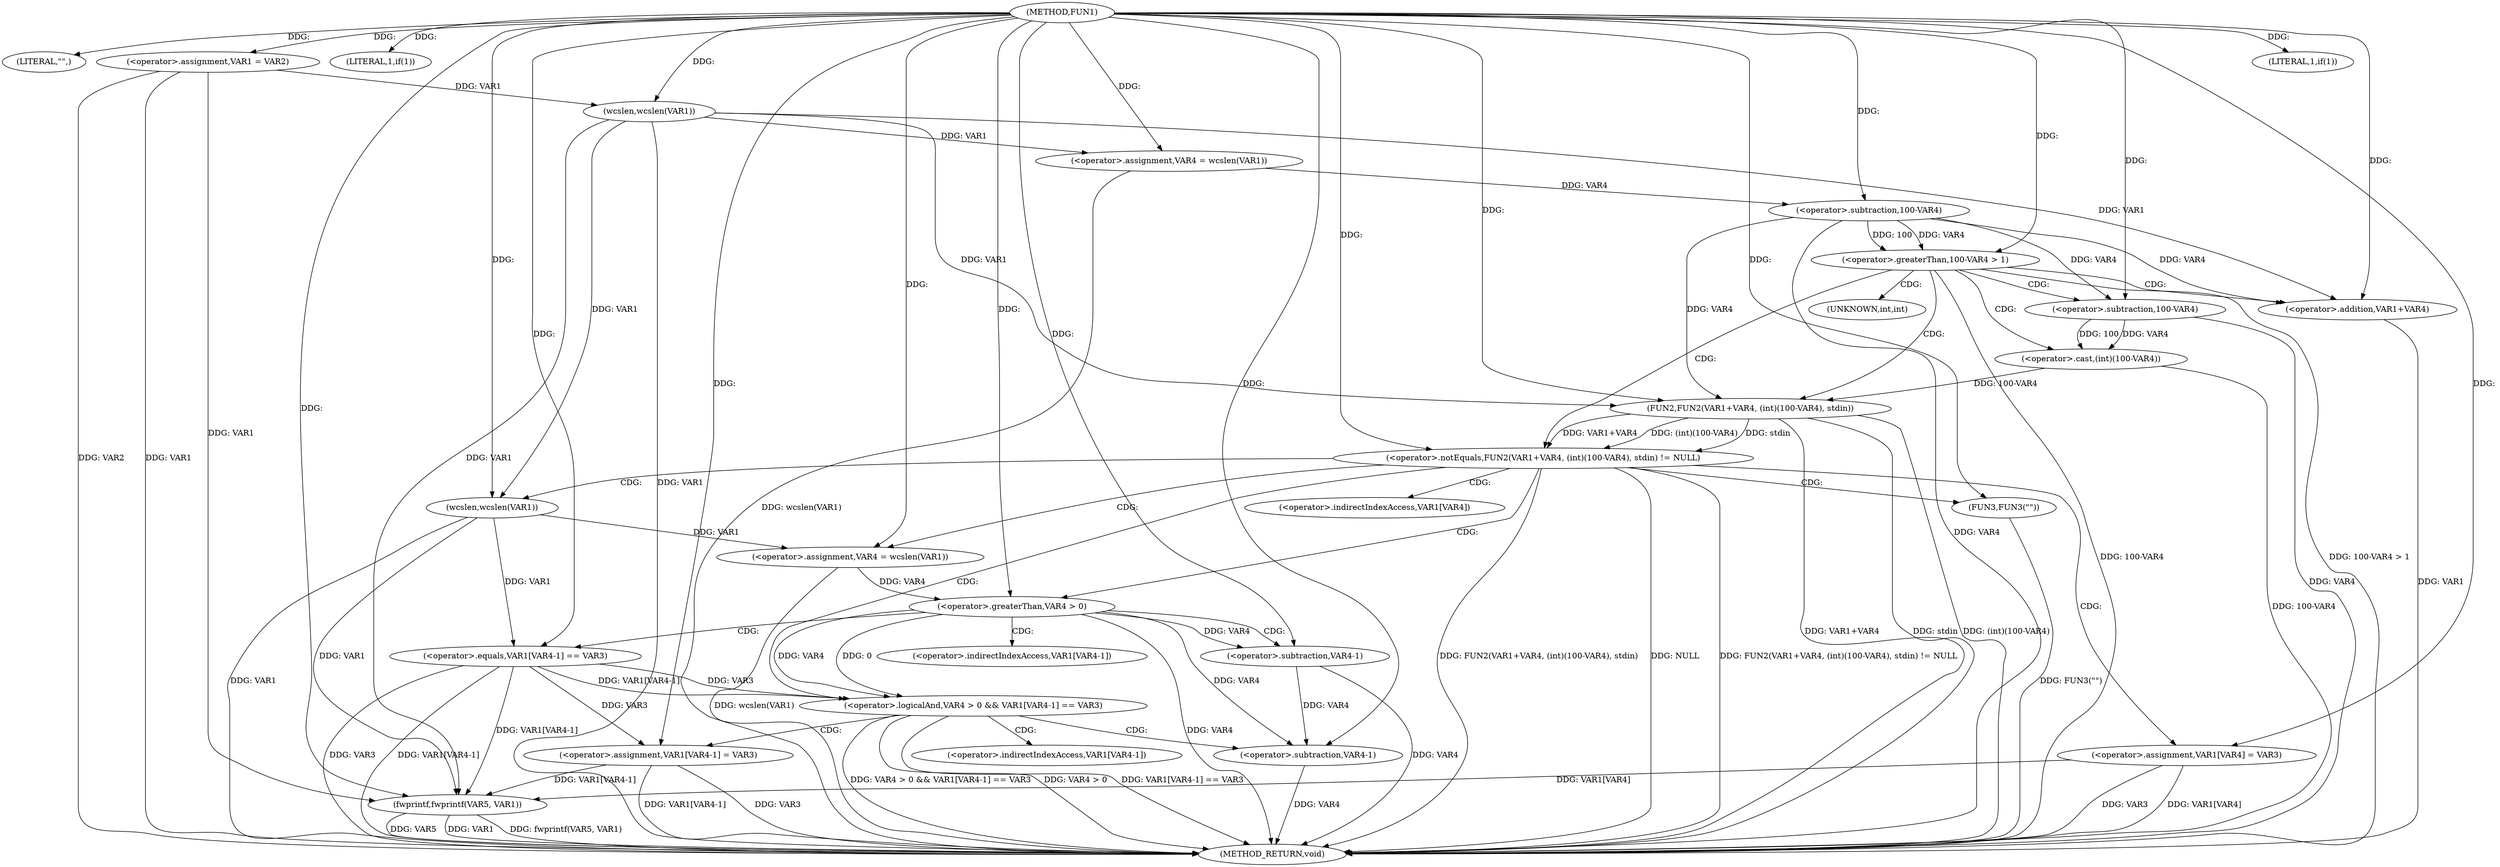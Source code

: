digraph FUN1 {  
"1000100" [label = "(METHOD,FUN1)" ]
"1000176" [label = "(METHOD_RETURN,void)" ]
"1000103" [label = "(LITERAL,\"\",)" ]
"1000104" [label = "(<operator>.assignment,VAR1 = VAR2)" ]
"1000108" [label = "(LITERAL,1,if(1))" ]
"1000112" [label = "(<operator>.assignment,VAR4 = wcslen(VAR1))" ]
"1000114" [label = "(wcslen,wcslen(VAR1))" ]
"1000117" [label = "(<operator>.greaterThan,100-VAR4 > 1)" ]
"1000118" [label = "(<operator>.subtraction,100-VAR4)" ]
"1000124" [label = "(<operator>.notEquals,FUN2(VAR1+VAR4, (int)(100-VAR4), stdin) != NULL)" ]
"1000125" [label = "(FUN2,FUN2(VAR1+VAR4, (int)(100-VAR4), stdin))" ]
"1000126" [label = "(<operator>.addition,VAR1+VAR4)" ]
"1000129" [label = "(<operator>.cast,(int)(100-VAR4))" ]
"1000131" [label = "(<operator>.subtraction,100-VAR4)" ]
"1000137" [label = "(<operator>.assignment,VAR4 = wcslen(VAR1))" ]
"1000139" [label = "(wcslen,wcslen(VAR1))" ]
"1000142" [label = "(<operator>.logicalAnd,VAR4 > 0 && VAR1[VAR4-1] == VAR3)" ]
"1000143" [label = "(<operator>.greaterThan,VAR4 > 0)" ]
"1000146" [label = "(<operator>.equals,VAR1[VAR4-1] == VAR3)" ]
"1000149" [label = "(<operator>.subtraction,VAR4-1)" ]
"1000154" [label = "(<operator>.assignment,VAR1[VAR4-1] = VAR3)" ]
"1000157" [label = "(<operator>.subtraction,VAR4-1)" ]
"1000163" [label = "(FUN3,FUN3(\"\"))" ]
"1000165" [label = "(<operator>.assignment,VAR1[VAR4] = VAR3)" ]
"1000171" [label = "(LITERAL,1,if(1))" ]
"1000173" [label = "(fwprintf,fwprintf(VAR5, VAR1))" ]
"1000130" [label = "(UNKNOWN,int,int)" ]
"1000147" [label = "(<operator>.indirectIndexAccess,VAR1[VAR4-1])" ]
"1000155" [label = "(<operator>.indirectIndexAccess,VAR1[VAR4-1])" ]
"1000166" [label = "(<operator>.indirectIndexAccess,VAR1[VAR4])" ]
  "1000117" -> "1000176"  [ label = "DDG: 100-VAR4 > 1"] 
  "1000125" -> "1000176"  [ label = "DDG: VAR1+VAR4"] 
  "1000142" -> "1000176"  [ label = "DDG: VAR4 > 0 && VAR1[VAR4-1] == VAR3"] 
  "1000124" -> "1000176"  [ label = "DDG: FUN2(VAR1+VAR4, (int)(100-VAR4), stdin)"] 
  "1000165" -> "1000176"  [ label = "DDG: VAR3"] 
  "1000104" -> "1000176"  [ label = "DDG: VAR1"] 
  "1000137" -> "1000176"  [ label = "DDG: wcslen(VAR1)"] 
  "1000114" -> "1000176"  [ label = "DDG: VAR1"] 
  "1000126" -> "1000176"  [ label = "DDG: VAR1"] 
  "1000117" -> "1000176"  [ label = "DDG: 100-VAR4"] 
  "1000142" -> "1000176"  [ label = "DDG: VAR4 > 0"] 
  "1000149" -> "1000176"  [ label = "DDG: VAR4"] 
  "1000146" -> "1000176"  [ label = "DDG: VAR1[VAR4-1]"] 
  "1000112" -> "1000176"  [ label = "DDG: wcslen(VAR1)"] 
  "1000154" -> "1000176"  [ label = "DDG: VAR3"] 
  "1000165" -> "1000176"  [ label = "DDG: VAR1[VAR4]"] 
  "1000139" -> "1000176"  [ label = "DDG: VAR1"] 
  "1000146" -> "1000176"  [ label = "DDG: VAR3"] 
  "1000125" -> "1000176"  [ label = "DDG: (int)(100-VAR4)"] 
  "1000154" -> "1000176"  [ label = "DDG: VAR1[VAR4-1]"] 
  "1000157" -> "1000176"  [ label = "DDG: VAR4"] 
  "1000143" -> "1000176"  [ label = "DDG: VAR4"] 
  "1000125" -> "1000176"  [ label = "DDG: stdin"] 
  "1000131" -> "1000176"  [ label = "DDG: VAR4"] 
  "1000124" -> "1000176"  [ label = "DDG: NULL"] 
  "1000118" -> "1000176"  [ label = "DDG: VAR4"] 
  "1000173" -> "1000176"  [ label = "DDG: fwprintf(VAR5, VAR1)"] 
  "1000163" -> "1000176"  [ label = "DDG: FUN3(\"\")"] 
  "1000142" -> "1000176"  [ label = "DDG: VAR1[VAR4-1] == VAR3"] 
  "1000173" -> "1000176"  [ label = "DDG: VAR5"] 
  "1000104" -> "1000176"  [ label = "DDG: VAR2"] 
  "1000173" -> "1000176"  [ label = "DDG: VAR1"] 
  "1000129" -> "1000176"  [ label = "DDG: 100-VAR4"] 
  "1000124" -> "1000176"  [ label = "DDG: FUN2(VAR1+VAR4, (int)(100-VAR4), stdin) != NULL"] 
  "1000100" -> "1000103"  [ label = "DDG: "] 
  "1000100" -> "1000104"  [ label = "DDG: "] 
  "1000100" -> "1000108"  [ label = "DDG: "] 
  "1000114" -> "1000112"  [ label = "DDG: VAR1"] 
  "1000100" -> "1000112"  [ label = "DDG: "] 
  "1000104" -> "1000114"  [ label = "DDG: VAR1"] 
  "1000100" -> "1000114"  [ label = "DDG: "] 
  "1000118" -> "1000117"  [ label = "DDG: 100"] 
  "1000118" -> "1000117"  [ label = "DDG: VAR4"] 
  "1000100" -> "1000118"  [ label = "DDG: "] 
  "1000112" -> "1000118"  [ label = "DDG: VAR4"] 
  "1000100" -> "1000117"  [ label = "DDG: "] 
  "1000125" -> "1000124"  [ label = "DDG: VAR1+VAR4"] 
  "1000125" -> "1000124"  [ label = "DDG: (int)(100-VAR4)"] 
  "1000125" -> "1000124"  [ label = "DDG: stdin"] 
  "1000114" -> "1000125"  [ label = "DDG: VAR1"] 
  "1000100" -> "1000125"  [ label = "DDG: "] 
  "1000118" -> "1000125"  [ label = "DDG: VAR4"] 
  "1000114" -> "1000126"  [ label = "DDG: VAR1"] 
  "1000100" -> "1000126"  [ label = "DDG: "] 
  "1000118" -> "1000126"  [ label = "DDG: VAR4"] 
  "1000129" -> "1000125"  [ label = "DDG: 100-VAR4"] 
  "1000131" -> "1000129"  [ label = "DDG: 100"] 
  "1000131" -> "1000129"  [ label = "DDG: VAR4"] 
  "1000100" -> "1000131"  [ label = "DDG: "] 
  "1000118" -> "1000131"  [ label = "DDG: VAR4"] 
  "1000100" -> "1000124"  [ label = "DDG: "] 
  "1000139" -> "1000137"  [ label = "DDG: VAR1"] 
  "1000100" -> "1000137"  [ label = "DDG: "] 
  "1000100" -> "1000139"  [ label = "DDG: "] 
  "1000114" -> "1000139"  [ label = "DDG: VAR1"] 
  "1000143" -> "1000142"  [ label = "DDG: VAR4"] 
  "1000143" -> "1000142"  [ label = "DDG: 0"] 
  "1000137" -> "1000143"  [ label = "DDG: VAR4"] 
  "1000100" -> "1000143"  [ label = "DDG: "] 
  "1000146" -> "1000142"  [ label = "DDG: VAR1[VAR4-1]"] 
  "1000146" -> "1000142"  [ label = "DDG: VAR3"] 
  "1000139" -> "1000146"  [ label = "DDG: VAR1"] 
  "1000143" -> "1000149"  [ label = "DDG: VAR4"] 
  "1000100" -> "1000149"  [ label = "DDG: "] 
  "1000100" -> "1000146"  [ label = "DDG: "] 
  "1000146" -> "1000154"  [ label = "DDG: VAR3"] 
  "1000100" -> "1000154"  [ label = "DDG: "] 
  "1000143" -> "1000157"  [ label = "DDG: VAR4"] 
  "1000149" -> "1000157"  [ label = "DDG: VAR4"] 
  "1000100" -> "1000157"  [ label = "DDG: "] 
  "1000100" -> "1000163"  [ label = "DDG: "] 
  "1000100" -> "1000165"  [ label = "DDG: "] 
  "1000100" -> "1000171"  [ label = "DDG: "] 
  "1000100" -> "1000173"  [ label = "DDG: "] 
  "1000104" -> "1000173"  [ label = "DDG: VAR1"] 
  "1000154" -> "1000173"  [ label = "DDG: VAR1[VAR4-1]"] 
  "1000114" -> "1000173"  [ label = "DDG: VAR1"] 
  "1000146" -> "1000173"  [ label = "DDG: VAR1[VAR4-1]"] 
  "1000165" -> "1000173"  [ label = "DDG: VAR1[VAR4]"] 
  "1000139" -> "1000173"  [ label = "DDG: VAR1"] 
  "1000117" -> "1000125"  [ label = "CDG: "] 
  "1000117" -> "1000131"  [ label = "CDG: "] 
  "1000117" -> "1000126"  [ label = "CDG: "] 
  "1000117" -> "1000129"  [ label = "CDG: "] 
  "1000117" -> "1000124"  [ label = "CDG: "] 
  "1000117" -> "1000130"  [ label = "CDG: "] 
  "1000124" -> "1000142"  [ label = "CDG: "] 
  "1000124" -> "1000166"  [ label = "CDG: "] 
  "1000124" -> "1000139"  [ label = "CDG: "] 
  "1000124" -> "1000165"  [ label = "CDG: "] 
  "1000124" -> "1000163"  [ label = "CDG: "] 
  "1000124" -> "1000143"  [ label = "CDG: "] 
  "1000124" -> "1000137"  [ label = "CDG: "] 
  "1000142" -> "1000157"  [ label = "CDG: "] 
  "1000142" -> "1000155"  [ label = "CDG: "] 
  "1000142" -> "1000154"  [ label = "CDG: "] 
  "1000143" -> "1000149"  [ label = "CDG: "] 
  "1000143" -> "1000147"  [ label = "CDG: "] 
  "1000143" -> "1000146"  [ label = "CDG: "] 
}
